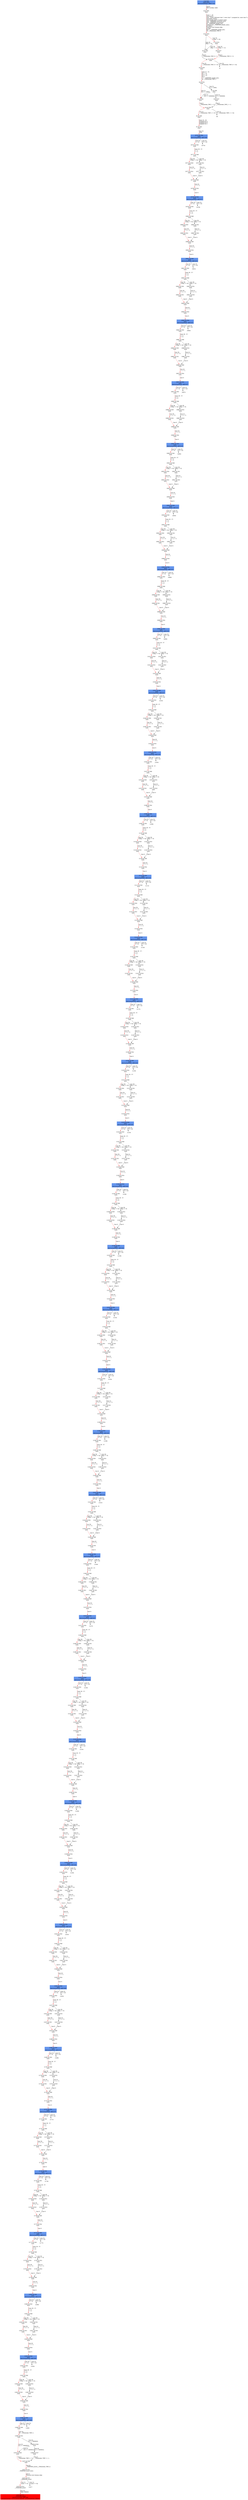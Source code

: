 digraph ARG {
node [style="filled" shape="box" color="white"]
0 [fillcolor="cornflowerblue" label="0 @ N20\nmain entry\nAbstractionState: ABS0: true\n" id="0"]
44 [label="44 @ N61\nmain\n" id="44"]
45 [label="45 @ N24\nmain\n" id="45"]
50 [label="50 @ N26\nmain\n" id="50"]
53 [label="53 @ N28\nmain\n" id="53"]
54 [label="54 @ N29\nmain\n" id="54"]
56 [label="56 @ N35\nmain\n" id="56"]
61 [label="61 @ N38\nmain\n" id="61"]
64 [label="64 @ N39\nmain\n" id="64"]
65 [label="65 @ N40\nmain\n" id="65"]
67 [label="67 @ N43\nmain\n" id="67"]
20752 [fillcolor="cornflowerblue" label="20752 @ N44\nmain\nAbstractionState: ABS1409\n" id="20752"]
20753 [label="20753 @ N45\nmain\n" id="20753"]
20772 [label="20772 @ N48\nmain\n" id="20772"]
20774 [label="20774 @ N50\nmain\n" id="20774"]
20775 [label="20775 @ N52\nmain\n" id="20775"]
20779 [label="20779 @ N49\nmain\n" id="20779"]
20780 [label="20780 @ N54\nmain\n" id="20780"]
20782 [fillcolor="cornflowerblue" label="20782 @ N44\nmain\nAbstractionState: ABS1411\n" id="20782"]
20783 [label="20783 @ N45\nmain\n" id="20783"]
20802 [label="20802 @ N48\nmain\n" id="20802"]
20804 [label="20804 @ N50\nmain\n" id="20804"]
20805 [label="20805 @ N52\nmain\n" id="20805"]
20809 [label="20809 @ N49\nmain\n" id="20809"]
20810 [label="20810 @ N54\nmain\n" id="20810"]
20812 [fillcolor="cornflowerblue" label="20812 @ N44\nmain\nAbstractionState: ABS1413\n" id="20812"]
20813 [label="20813 @ N45\nmain\n" id="20813"]
20832 [label="20832 @ N48\nmain\n" id="20832"]
20834 [label="20834 @ N50\nmain\n" id="20834"]
20835 [label="20835 @ N52\nmain\n" id="20835"]
20839 [label="20839 @ N49\nmain\n" id="20839"]
20840 [label="20840 @ N54\nmain\n" id="20840"]
20842 [fillcolor="cornflowerblue" label="20842 @ N44\nmain\nAbstractionState: ABS1415\n" id="20842"]
20843 [label="20843 @ N45\nmain\n" id="20843"]
20862 [label="20862 @ N48\nmain\n" id="20862"]
20864 [label="20864 @ N50\nmain\n" id="20864"]
20865 [label="20865 @ N52\nmain\n" id="20865"]
20869 [label="20869 @ N49\nmain\n" id="20869"]
20870 [label="20870 @ N54\nmain\n" id="20870"]
20872 [fillcolor="cornflowerblue" label="20872 @ N44\nmain\nAbstractionState: ABS1417\n" id="20872"]
20873 [label="20873 @ N45\nmain\n" id="20873"]
20892 [label="20892 @ N48\nmain\n" id="20892"]
20894 [label="20894 @ N50\nmain\n" id="20894"]
20895 [label="20895 @ N52\nmain\n" id="20895"]
20899 [label="20899 @ N49\nmain\n" id="20899"]
20900 [label="20900 @ N54\nmain\n" id="20900"]
20902 [fillcolor="cornflowerblue" label="20902 @ N44\nmain\nAbstractionState: ABS1419\n" id="20902"]
20903 [label="20903 @ N45\nmain\n" id="20903"]
20922 [label="20922 @ N48\nmain\n" id="20922"]
20924 [label="20924 @ N50\nmain\n" id="20924"]
20925 [label="20925 @ N52\nmain\n" id="20925"]
20929 [label="20929 @ N49\nmain\n" id="20929"]
20930 [label="20930 @ N54\nmain\n" id="20930"]
20932 [fillcolor="cornflowerblue" label="20932 @ N44\nmain\nAbstractionState: ABS1421\n" id="20932"]
20933 [label="20933 @ N45\nmain\n" id="20933"]
20952 [label="20952 @ N48\nmain\n" id="20952"]
20954 [label="20954 @ N50\nmain\n" id="20954"]
20955 [label="20955 @ N52\nmain\n" id="20955"]
20959 [label="20959 @ N49\nmain\n" id="20959"]
20960 [label="20960 @ N54\nmain\n" id="20960"]
20962 [fillcolor="cornflowerblue" label="20962 @ N44\nmain\nAbstractionState: ABS1423\n" id="20962"]
20963 [label="20963 @ N45\nmain\n" id="20963"]
20982 [label="20982 @ N48\nmain\n" id="20982"]
20984 [label="20984 @ N50\nmain\n" id="20984"]
20985 [label="20985 @ N52\nmain\n" id="20985"]
20989 [label="20989 @ N49\nmain\n" id="20989"]
20990 [label="20990 @ N54\nmain\n" id="20990"]
20992 [fillcolor="cornflowerblue" label="20992 @ N44\nmain\nAbstractionState: ABS1425\n" id="20992"]
20993 [label="20993 @ N45\nmain\n" id="20993"]
21012 [label="21012 @ N48\nmain\n" id="21012"]
21014 [label="21014 @ N50\nmain\n" id="21014"]
21015 [label="21015 @ N52\nmain\n" id="21015"]
21019 [label="21019 @ N49\nmain\n" id="21019"]
21020 [label="21020 @ N54\nmain\n" id="21020"]
21022 [fillcolor="cornflowerblue" label="21022 @ N44\nmain\nAbstractionState: ABS1427\n" id="21022"]
21023 [label="21023 @ N45\nmain\n" id="21023"]
21042 [label="21042 @ N48\nmain\n" id="21042"]
21044 [label="21044 @ N50\nmain\n" id="21044"]
21045 [label="21045 @ N52\nmain\n" id="21045"]
21049 [label="21049 @ N49\nmain\n" id="21049"]
21050 [label="21050 @ N54\nmain\n" id="21050"]
21052 [fillcolor="cornflowerblue" label="21052 @ N44\nmain\nAbstractionState: ABS1429\n" id="21052"]
21053 [label="21053 @ N45\nmain\n" id="21053"]
21072 [label="21072 @ N48\nmain\n" id="21072"]
21074 [label="21074 @ N50\nmain\n" id="21074"]
21075 [label="21075 @ N52\nmain\n" id="21075"]
21079 [label="21079 @ N49\nmain\n" id="21079"]
21080 [label="21080 @ N54\nmain\n" id="21080"]
21082 [fillcolor="cornflowerblue" label="21082 @ N44\nmain\nAbstractionState: ABS1431\n" id="21082"]
21083 [label="21083 @ N45\nmain\n" id="21083"]
21102 [label="21102 @ N48\nmain\n" id="21102"]
21104 [label="21104 @ N50\nmain\n" id="21104"]
21105 [label="21105 @ N52\nmain\n" id="21105"]
21109 [label="21109 @ N49\nmain\n" id="21109"]
21110 [label="21110 @ N54\nmain\n" id="21110"]
21112 [fillcolor="cornflowerblue" label="21112 @ N44\nmain\nAbstractionState: ABS1433\n" id="21112"]
21113 [label="21113 @ N45\nmain\n" id="21113"]
21132 [label="21132 @ N48\nmain\n" id="21132"]
21134 [label="21134 @ N50\nmain\n" id="21134"]
21135 [label="21135 @ N52\nmain\n" id="21135"]
21139 [label="21139 @ N49\nmain\n" id="21139"]
21140 [label="21140 @ N54\nmain\n" id="21140"]
21142 [fillcolor="cornflowerblue" label="21142 @ N44\nmain\nAbstractionState: ABS1435\n" id="21142"]
21143 [label="21143 @ N45\nmain\n" id="21143"]
21162 [label="21162 @ N48\nmain\n" id="21162"]
21164 [label="21164 @ N50\nmain\n" id="21164"]
21165 [label="21165 @ N52\nmain\n" id="21165"]
21169 [label="21169 @ N49\nmain\n" id="21169"]
21170 [label="21170 @ N54\nmain\n" id="21170"]
21172 [fillcolor="cornflowerblue" label="21172 @ N44\nmain\nAbstractionState: ABS1437\n" id="21172"]
21173 [label="21173 @ N45\nmain\n" id="21173"]
21192 [label="21192 @ N48\nmain\n" id="21192"]
21194 [label="21194 @ N50\nmain\n" id="21194"]
21195 [label="21195 @ N52\nmain\n" id="21195"]
21199 [label="21199 @ N49\nmain\n" id="21199"]
21200 [label="21200 @ N54\nmain\n" id="21200"]
21202 [fillcolor="cornflowerblue" label="21202 @ N44\nmain\nAbstractionState: ABS1439\n" id="21202"]
21203 [label="21203 @ N45\nmain\n" id="21203"]
21222 [label="21222 @ N48\nmain\n" id="21222"]
21224 [label="21224 @ N50\nmain\n" id="21224"]
21225 [label="21225 @ N52\nmain\n" id="21225"]
21229 [label="21229 @ N49\nmain\n" id="21229"]
21230 [label="21230 @ N54\nmain\n" id="21230"]
21232 [fillcolor="cornflowerblue" label="21232 @ N44\nmain\nAbstractionState: ABS1441\n" id="21232"]
21233 [label="21233 @ N45\nmain\n" id="21233"]
21252 [label="21252 @ N48\nmain\n" id="21252"]
21254 [label="21254 @ N50\nmain\n" id="21254"]
21255 [label="21255 @ N52\nmain\n" id="21255"]
21259 [label="21259 @ N49\nmain\n" id="21259"]
21260 [label="21260 @ N54\nmain\n" id="21260"]
21262 [fillcolor="cornflowerblue" label="21262 @ N44\nmain\nAbstractionState: ABS1443\n" id="21262"]
21263 [label="21263 @ N45\nmain\n" id="21263"]
21282 [label="21282 @ N48\nmain\n" id="21282"]
21284 [label="21284 @ N50\nmain\n" id="21284"]
21285 [label="21285 @ N52\nmain\n" id="21285"]
21289 [label="21289 @ N49\nmain\n" id="21289"]
21290 [label="21290 @ N54\nmain\n" id="21290"]
21292 [fillcolor="cornflowerblue" label="21292 @ N44\nmain\nAbstractionState: ABS1445\n" id="21292"]
21293 [label="21293 @ N45\nmain\n" id="21293"]
21312 [label="21312 @ N48\nmain\n" id="21312"]
21314 [label="21314 @ N50\nmain\n" id="21314"]
21315 [label="21315 @ N52\nmain\n" id="21315"]
21319 [label="21319 @ N49\nmain\n" id="21319"]
21320 [label="21320 @ N54\nmain\n" id="21320"]
21322 [fillcolor="cornflowerblue" label="21322 @ N44\nmain\nAbstractionState: ABS1447\n" id="21322"]
21323 [label="21323 @ N45\nmain\n" id="21323"]
21342 [label="21342 @ N48\nmain\n" id="21342"]
21344 [label="21344 @ N50\nmain\n" id="21344"]
21345 [label="21345 @ N52\nmain\n" id="21345"]
21349 [label="21349 @ N49\nmain\n" id="21349"]
21350 [label="21350 @ N54\nmain\n" id="21350"]
21352 [fillcolor="cornflowerblue" label="21352 @ N44\nmain\nAbstractionState: ABS1449\n" id="21352"]
21353 [label="21353 @ N45\nmain\n" id="21353"]
21372 [label="21372 @ N48\nmain\n" id="21372"]
21374 [label="21374 @ N50\nmain\n" id="21374"]
21375 [label="21375 @ N52\nmain\n" id="21375"]
21379 [label="21379 @ N49\nmain\n" id="21379"]
21380 [label="21380 @ N54\nmain\n" id="21380"]
21382 [fillcolor="cornflowerblue" label="21382 @ N44\nmain\nAbstractionState: ABS1451\n" id="21382"]
21383 [label="21383 @ N45\nmain\n" id="21383"]
21402 [label="21402 @ N48\nmain\n" id="21402"]
21404 [label="21404 @ N50\nmain\n" id="21404"]
21405 [label="21405 @ N52\nmain\n" id="21405"]
21409 [label="21409 @ N49\nmain\n" id="21409"]
21410 [label="21410 @ N54\nmain\n" id="21410"]
21412 [fillcolor="cornflowerblue" label="21412 @ N44\nmain\nAbstractionState: ABS1453\n" id="21412"]
21413 [label="21413 @ N45\nmain\n" id="21413"]
21432 [label="21432 @ N48\nmain\n" id="21432"]
21434 [label="21434 @ N50\nmain\n" id="21434"]
21435 [label="21435 @ N52\nmain\n" id="21435"]
21439 [label="21439 @ N49\nmain\n" id="21439"]
21440 [label="21440 @ N54\nmain\n" id="21440"]
21442 [fillcolor="cornflowerblue" label="21442 @ N44\nmain\nAbstractionState: ABS1455\n" id="21442"]
21443 [label="21443 @ N45\nmain\n" id="21443"]
21462 [label="21462 @ N48\nmain\n" id="21462"]
21464 [label="21464 @ N50\nmain\n" id="21464"]
21465 [label="21465 @ N52\nmain\n" id="21465"]
21469 [label="21469 @ N49\nmain\n" id="21469"]
21470 [label="21470 @ N54\nmain\n" id="21470"]
21472 [fillcolor="cornflowerblue" label="21472 @ N44\nmain\nAbstractionState: ABS1457\n" id="21472"]
21473 [label="21473 @ N45\nmain\n" id="21473"]
21492 [label="21492 @ N48\nmain\n" id="21492"]
21494 [label="21494 @ N50\nmain\n" id="21494"]
21495 [label="21495 @ N52\nmain\n" id="21495"]
21499 [label="21499 @ N49\nmain\n" id="21499"]
21500 [label="21500 @ N54\nmain\n" id="21500"]
21502 [fillcolor="cornflowerblue" label="21502 @ N44\nmain\nAbstractionState: ABS1459\n" id="21502"]
21503 [label="21503 @ N45\nmain\n" id="21503"]
21522 [label="21522 @ N48\nmain\n" id="21522"]
21524 [label="21524 @ N50\nmain\n" id="21524"]
21525 [label="21525 @ N52\nmain\n" id="21525"]
21529 [label="21529 @ N49\nmain\n" id="21529"]
21530 [label="21530 @ N54\nmain\n" id="21530"]
21532 [fillcolor="cornflowerblue" label="21532 @ N44\nmain\nAbstractionState: ABS1461\n" id="21532"]
21533 [label="21533 @ N45\nmain\n" id="21533"]
21552 [label="21552 @ N48\nmain\n" id="21552"]
21554 [label="21554 @ N50\nmain\n" id="21554"]
21555 [label="21555 @ N52\nmain\n" id="21555"]
21559 [label="21559 @ N49\nmain\n" id="21559"]
21560 [label="21560 @ N54\nmain\n" id="21560"]
21562 [fillcolor="cornflowerblue" label="21562 @ N44\nmain\nAbstractionState: ABS1463\n" id="21562"]
21563 [label="21563 @ N45\nmain\n" id="21563"]
21582 [label="21582 @ N48\nmain\n" id="21582"]
21584 [label="21584 @ N50\nmain\n" id="21584"]
21585 [label="21585 @ N52\nmain\n" id="21585"]
21589 [label="21589 @ N49\nmain\n" id="21589"]
21590 [label="21590 @ N54\nmain\n" id="21590"]
21592 [fillcolor="cornflowerblue" label="21592 @ N44\nmain\nAbstractionState: ABS1465\n" id="21592"]
21593 [label="21593 @ N45\nmain\n" id="21593"]
21612 [label="21612 @ N48\nmain\n" id="21612"]
21614 [label="21614 @ N50\nmain\n" id="21614"]
21615 [label="21615 @ N52\nmain\n" id="21615"]
21619 [label="21619 @ N49\nmain\n" id="21619"]
21620 [label="21620 @ N54\nmain\n" id="21620"]
21622 [fillcolor="cornflowerblue" label="21622 @ N44\nmain\nAbstractionState: ABS1467\n" id="21622"]
21623 [label="21623 @ N45\nmain\n" id="21623"]
21642 [label="21642 @ N48\nmain\n" id="21642"]
21644 [label="21644 @ N50\nmain\n" id="21644"]
21645 [label="21645 @ N52\nmain\n" id="21645"]
21649 [label="21649 @ N49\nmain\n" id="21649"]
21650 [label="21650 @ N54\nmain\n" id="21650"]
21652 [fillcolor="cornflowerblue" label="21652 @ N44\nmain\nAbstractionState: ABS1469\n" id="21652"]
21653 [label="21653 @ N45\nmain\n" id="21653"]
21672 [label="21672 @ N48\nmain\n" id="21672"]
21674 [label="21674 @ N50\nmain\n" id="21674"]
21675 [label="21675 @ N52\nmain\n" id="21675"]
21679 [label="21679 @ N49\nmain\n" id="21679"]
21680 [label="21680 @ N54\nmain\n" id="21680"]
21682 [fillcolor="cornflowerblue" label="21682 @ N44\nmain\nAbstractionState: ABS1471\n" id="21682"]
21683 [label="21683 @ N45\nmain\n" id="21683"]
21702 [label="21702 @ N48\nmain\n" id="21702"]
21704 [label="21704 @ N50\nmain\n" id="21704"]
21705 [label="21705 @ N52\nmain\n" id="21705"]
21709 [label="21709 @ N49\nmain\n" id="21709"]
21710 [label="21710 @ N54\nmain\n" id="21710"]
21712 [fillcolor="cornflowerblue" label="21712 @ N44\nmain\nAbstractionState: ABS1473\n" id="21712"]
21713 [label="21713 @ N45\nmain\n" id="21713"]
21732 [label="21732 @ N48\nmain\n" id="21732"]
21734 [label="21734 @ N50\nmain\n" id="21734"]
21735 [label="21735 @ N52\nmain\n" id="21735"]
21739 [label="21739 @ N49\nmain\n" id="21739"]
21740 [label="21740 @ N54\nmain\n" id="21740"]
21742 [fillcolor="cornflowerblue" label="21742 @ N44\nmain\nAbstractionState: ABS1475\n" id="21742"]
21743 [label="21743 @ N45\nmain\n" id="21743"]
21762 [label="21762 @ N48\nmain\n" id="21762"]
21764 [label="21764 @ N50\nmain\n" id="21764"]
21765 [label="21765 @ N52\nmain\n" id="21765"]
21769 [label="21769 @ N49\nmain\n" id="21769"]
21770 [label="21770 @ N54\nmain\n" id="21770"]
21772 [fillcolor="cornflowerblue" label="21772 @ N44\nmain\nAbstractionState: ABS1477\n" id="21772"]
21773 [label="21773 @ N45\nmain\n" id="21773"]
21792 [label="21792 @ N48\nmain\n" id="21792"]
21794 [label="21794 @ N50\nmain\n" id="21794"]
21795 [label="21795 @ N52\nmain\n" id="21795"]
21799 [label="21799 @ N49\nmain\n" id="21799"]
21800 [label="21800 @ N54\nmain\n" id="21800"]
21802 [fillcolor="cornflowerblue" label="21802 @ N44\nmain\nAbstractionState: ABS1479\n" id="21802"]
21803 [label="21803 @ N45\nmain\n" id="21803"]
21822 [label="21822 @ N48\nmain\n" id="21822"]
21824 [label="21824 @ N50\nmain\n" id="21824"]
21825 [label="21825 @ N52\nmain\n" id="21825"]
21829 [label="21829 @ N49\nmain\n" id="21829"]
21830 [label="21830 @ N54\nmain\n" id="21830"]
21832 [fillcolor="cornflowerblue" label="21832 @ N44\nmain\nAbstractionState: ABS1481\n" id="21832"]
21833 [label="21833 @ N45\nmain\n" id="21833"]
21852 [label="21852 @ N48\nmain\n" id="21852"]
21854 [label="21854 @ N50\nmain\n" id="21854"]
21855 [label="21855 @ N52\nmain\n" id="21855"]
21859 [label="21859 @ N49\nmain\n" id="21859"]
21860 [label="21860 @ N54\nmain\n" id="21860"]
21862 [fillcolor="cornflowerblue" label="21862 @ N44\nmain\nAbstractionState: ABS1483\n" id="21862"]
21864 [label="21864 @ N46\nmain\n" id="21864"]
21865 [label="21865 @ N55\nmain\n" id="21865"]
21870 [label="21870 @ N58\nmain\n" id="21870"]
21873 [label="21873 @ N59\nmain\n" id="21873"]
21874 [label="21874 @ N11\n__VERIFIER_assert entry\n" id="21874"]
21875 [label="21875 @ N12\n__VERIFIER_assert\n" id="21875"]
21876 [label="21876 @ N14\n__VERIFIER_assert\n" id="21876"]
21879 [fillcolor="red" label="21879 @ N15\n__VERIFIER_assert\nAbstractionState: ABS1484\n AutomatonState: ErrorLabelAutomaton: _predefinedState_ERROR\n" id="21879"]
21866 [label="21866 @ N56\nmain\n" id="21866"]
21868 [label="21868 @ N57\nmain\n" id="21868"]
21853 [label="21853 @ N51\nmain\n" id="21853"]
21857 [label="21857 @ N53\nmain\n" id="21857"]
21823 [label="21823 @ N51\nmain\n" id="21823"]
21827 [label="21827 @ N53\nmain\n" id="21827"]
21793 [label="21793 @ N51\nmain\n" id="21793"]
21797 [label="21797 @ N53\nmain\n" id="21797"]
21763 [label="21763 @ N51\nmain\n" id="21763"]
21767 [label="21767 @ N53\nmain\n" id="21767"]
21733 [label="21733 @ N51\nmain\n" id="21733"]
21737 [label="21737 @ N53\nmain\n" id="21737"]
21703 [label="21703 @ N51\nmain\n" id="21703"]
21707 [label="21707 @ N53\nmain\n" id="21707"]
21673 [label="21673 @ N51\nmain\n" id="21673"]
21677 [label="21677 @ N53\nmain\n" id="21677"]
21643 [label="21643 @ N51\nmain\n" id="21643"]
21647 [label="21647 @ N53\nmain\n" id="21647"]
21613 [label="21613 @ N51\nmain\n" id="21613"]
21617 [label="21617 @ N53\nmain\n" id="21617"]
21583 [label="21583 @ N51\nmain\n" id="21583"]
21587 [label="21587 @ N53\nmain\n" id="21587"]
21553 [label="21553 @ N51\nmain\n" id="21553"]
21557 [label="21557 @ N53\nmain\n" id="21557"]
21523 [label="21523 @ N51\nmain\n" id="21523"]
21527 [label="21527 @ N53\nmain\n" id="21527"]
21493 [label="21493 @ N51\nmain\n" id="21493"]
21497 [label="21497 @ N53\nmain\n" id="21497"]
21463 [label="21463 @ N51\nmain\n" id="21463"]
21467 [label="21467 @ N53\nmain\n" id="21467"]
21433 [label="21433 @ N51\nmain\n" id="21433"]
21437 [label="21437 @ N53\nmain\n" id="21437"]
21403 [label="21403 @ N51\nmain\n" id="21403"]
21407 [label="21407 @ N53\nmain\n" id="21407"]
21373 [label="21373 @ N51\nmain\n" id="21373"]
21377 [label="21377 @ N53\nmain\n" id="21377"]
21343 [label="21343 @ N51\nmain\n" id="21343"]
21347 [label="21347 @ N53\nmain\n" id="21347"]
21313 [label="21313 @ N51\nmain\n" id="21313"]
21317 [label="21317 @ N53\nmain\n" id="21317"]
21283 [label="21283 @ N51\nmain\n" id="21283"]
21287 [label="21287 @ N53\nmain\n" id="21287"]
21253 [label="21253 @ N51\nmain\n" id="21253"]
21257 [label="21257 @ N53\nmain\n" id="21257"]
21223 [label="21223 @ N51\nmain\n" id="21223"]
21227 [label="21227 @ N53\nmain\n" id="21227"]
21193 [label="21193 @ N51\nmain\n" id="21193"]
21197 [label="21197 @ N53\nmain\n" id="21197"]
21163 [label="21163 @ N51\nmain\n" id="21163"]
21167 [label="21167 @ N53\nmain\n" id="21167"]
21133 [label="21133 @ N51\nmain\n" id="21133"]
21137 [label="21137 @ N53\nmain\n" id="21137"]
21103 [label="21103 @ N51\nmain\n" id="21103"]
21107 [label="21107 @ N53\nmain\n" id="21107"]
21073 [label="21073 @ N51\nmain\n" id="21073"]
21077 [label="21077 @ N53\nmain\n" id="21077"]
21043 [label="21043 @ N51\nmain\n" id="21043"]
21047 [label="21047 @ N53\nmain\n" id="21047"]
21013 [label="21013 @ N51\nmain\n" id="21013"]
21017 [label="21017 @ N53\nmain\n" id="21017"]
20983 [label="20983 @ N51\nmain\n" id="20983"]
20987 [label="20987 @ N53\nmain\n" id="20987"]
20953 [label="20953 @ N51\nmain\n" id="20953"]
20957 [label="20957 @ N53\nmain\n" id="20957"]
20923 [label="20923 @ N51\nmain\n" id="20923"]
20927 [label="20927 @ N53\nmain\n" id="20927"]
20893 [label="20893 @ N51\nmain\n" id="20893"]
20897 [label="20897 @ N53\nmain\n" id="20897"]
20863 [label="20863 @ N51\nmain\n" id="20863"]
20867 [label="20867 @ N53\nmain\n" id="20867"]
20833 [label="20833 @ N51\nmain\n" id="20833"]
20837 [label="20837 @ N53\nmain\n" id="20837"]
20803 [label="20803 @ N51\nmain\n" id="20803"]
20807 [label="20807 @ N53\nmain\n" id="20807"]
20773 [label="20773 @ N51\nmain\n" id="20773"]
20777 [label="20777 @ N53\nmain\n" id="20777"]
57 [label="57 @ N36\nmain\n" id="57"]
59 [label="59 @ N37\nmain\n" id="59"]
47 [label="47 @ N25\nmain\n" id="47"]
49 [label="49 @ N27\nmain\n" id="49"]
0 -> 44 [color="red" label="Line 0: \lINIT GLOBAL VARS\l" id="0 -> 44"]
44 -> 45 [color="red" label="Lines 7 - 26: \lvoid abort();\lvoid __assert_fail(const char *, const char *, unsigned int, const char *);\lvoid reach_error();\lvoid assume_abort_if_not(int cond);\lvoid __VERIFIER_assert(int cond);\lvoid __VERIFIER_assume(int);\lint __VERIFIER_nondet_int();\lunsigned int __VERIFIER_nondet_uint();\lint main();\lFunction start dummy edge\lint flag;\lflag = __VERIFIER_nondet_int();\lint __CPAchecker_TMP_0;\l" id="44 -> 45"]
45 -> 47 [color="red" label="Line 26: \l[!(flag == 0)]\l" id="45 -> 47"]
45 -> 50 [label="Line 26: \l[flag == 0]\l" id="45 -> 50"]
50 -> 53 [label="Line 0: \l__CPAchecker_TMP_0 = 1;\l" id="50 -> 53"]
53 -> 54 [color="red" label="Line 26: \l[__CPAchecker_TMP_0 != 0]\l" id="53 -> 54"]
53 -> 55 [label="Line 26: \l[!(__CPAchecker_TMP_0 != 0)]\l" id="53 -> 55"]
54 -> 56 [color="red" label="Lines 27 - 31: \lint i = 0;\lint x = 0;\lint y = 0;\lint n;\ln = __VERIFIER_nondet_int();\lint __CPAchecker_TMP_1;\l" id="54 -> 56"]
56 -> 57 [label="Line 31: \l[n >= 1000]\l" id="56 -> 57"]
56 -> 61 [color="red" label="Line 31: \l[!(n >= 1000)]\l" id="56 -> 61"]
61 -> 64 [color="red" label="Line 0: \l__CPAchecker_TMP_1 = 0;\l" id="61 -> 64"]
64 -> 65 [color="red" label="Line 31: \l[__CPAchecker_TMP_1 != 0]\l" id="64 -> 65"]
64 -> 66 [label="Line 31: \l[!(__CPAchecker_TMP_1 != 0)]\l" id="64 -> 66"]
65 -> 67 [color="red" label="Lines 33 - 33: \lunsigned int a;\lunsigned int b;\lunsigned int r;\l" id="65 -> 67"]
67 -> 20752 [color="red" label="Line 35: \lwhile\l" id="67 -> 20752"]
20752 -> 20753 [color="red" label="Line 35: \l[i < n]\l" id="20752 -> 20753"]
20752 -> 20754 [label="Line 35: \l[!(i < n)]\l" id="20752 -> 20754"]
20753 -> 20772 [color="red" label="Lines 36 - 37: \lx = x;\ly = y;\l" id="20753 -> 20772"]
20772 -> 20773 [label="Line 38: \l[flag == 0]\l" id="20772 -> 20773"]
20772 -> 20774 [color="red" label="Line 38: \l[!(flag == 0)]\l" id="20772 -> 20774"]
20774 -> 20775 [color="red" label="Line 39: \lx = x + 3;\l" id="20774 -> 20775"]
20775 -> 20779 [color="red" label="Line 0: \l\l" id="20775 -> 20779"]
20779 -> 20780 [color="red" label="Line 43: \li = i + 1;\l" id="20779 -> 20780"]
20780 -> 20782 [color="red" label="Line 0: \l\l" id="20780 -> 20782"]
20782 -> 20783 [color="red" label="Line 35: \l[i < n]\l" id="20782 -> 20783"]
20782 -> 20784 [label="Line 35: \l[!(i < n)]\l" id="20782 -> 20784"]
20783 -> 20802 [color="red" label="Lines 36 - 37: \lx = x;\ly = y;\l" id="20783 -> 20802"]
20802 -> 20803 [label="Line 38: \l[flag == 0]\l" id="20802 -> 20803"]
20802 -> 20804 [color="red" label="Line 38: \l[!(flag == 0)]\l" id="20802 -> 20804"]
20804 -> 20805 [color="red" label="Line 39: \lx = x + 3;\l" id="20804 -> 20805"]
20805 -> 20809 [color="red" label="Line 0: \l\l" id="20805 -> 20809"]
20809 -> 20810 [color="red" label="Line 43: \li = i + 1;\l" id="20809 -> 20810"]
20810 -> 20812 [color="red" label="Line 0: \l\l" id="20810 -> 20812"]
20812 -> 20813 [color="red" label="Line 35: \l[i < n]\l" id="20812 -> 20813"]
20812 -> 20814 [label="Line 35: \l[!(i < n)]\l" id="20812 -> 20814"]
20813 -> 20832 [color="red" label="Lines 36 - 37: \lx = x;\ly = y;\l" id="20813 -> 20832"]
20832 -> 20833 [label="Line 38: \l[flag == 0]\l" id="20832 -> 20833"]
20832 -> 20834 [color="red" label="Line 38: \l[!(flag == 0)]\l" id="20832 -> 20834"]
20834 -> 20835 [color="red" label="Line 39: \lx = x + 3;\l" id="20834 -> 20835"]
20835 -> 20839 [color="red" label="Line 0: \l\l" id="20835 -> 20839"]
20839 -> 20840 [color="red" label="Line 43: \li = i + 1;\l" id="20839 -> 20840"]
20840 -> 20842 [color="red" label="Line 0: \l\l" id="20840 -> 20842"]
20842 -> 20843 [color="red" label="Line 35: \l[i < n]\l" id="20842 -> 20843"]
20842 -> 20844 [label="Line 35: \l[!(i < n)]\l" id="20842 -> 20844"]
20843 -> 20862 [color="red" label="Lines 36 - 37: \lx = x;\ly = y;\l" id="20843 -> 20862"]
20862 -> 20863 [label="Line 38: \l[flag == 0]\l" id="20862 -> 20863"]
20862 -> 20864 [color="red" label="Line 38: \l[!(flag == 0)]\l" id="20862 -> 20864"]
20864 -> 20865 [color="red" label="Line 39: \lx = x + 3;\l" id="20864 -> 20865"]
20865 -> 20869 [color="red" label="Line 0: \l\l" id="20865 -> 20869"]
20869 -> 20870 [color="red" label="Line 43: \li = i + 1;\l" id="20869 -> 20870"]
20870 -> 20872 [color="red" label="Line 0: \l\l" id="20870 -> 20872"]
20872 -> 20873 [color="red" label="Line 35: \l[i < n]\l" id="20872 -> 20873"]
20872 -> 20874 [label="Line 35: \l[!(i < n)]\l" id="20872 -> 20874"]
20873 -> 20892 [color="red" label="Lines 36 - 37: \lx = x;\ly = y;\l" id="20873 -> 20892"]
20892 -> 20893 [label="Line 38: \l[flag == 0]\l" id="20892 -> 20893"]
20892 -> 20894 [color="red" label="Line 38: \l[!(flag == 0)]\l" id="20892 -> 20894"]
20894 -> 20895 [color="red" label="Line 39: \lx = x + 3;\l" id="20894 -> 20895"]
20895 -> 20899 [color="red" label="Line 0: \l\l" id="20895 -> 20899"]
20899 -> 20900 [color="red" label="Line 43: \li = i + 1;\l" id="20899 -> 20900"]
20900 -> 20902 [color="red" label="Line 0: \l\l" id="20900 -> 20902"]
20902 -> 20903 [color="red" label="Line 35: \l[i < n]\l" id="20902 -> 20903"]
20902 -> 20904 [label="Line 35: \l[!(i < n)]\l" id="20902 -> 20904"]
20903 -> 20922 [color="red" label="Lines 36 - 37: \lx = x;\ly = y;\l" id="20903 -> 20922"]
20922 -> 20923 [label="Line 38: \l[flag == 0]\l" id="20922 -> 20923"]
20922 -> 20924 [color="red" label="Line 38: \l[!(flag == 0)]\l" id="20922 -> 20924"]
20924 -> 20925 [color="red" label="Line 39: \lx = x + 3;\l" id="20924 -> 20925"]
20925 -> 20929 [color="red" label="Line 0: \l\l" id="20925 -> 20929"]
20929 -> 20930 [color="red" label="Line 43: \li = i + 1;\l" id="20929 -> 20930"]
20930 -> 20932 [color="red" label="Line 0: \l\l" id="20930 -> 20932"]
20932 -> 20933 [color="red" label="Line 35: \l[i < n]\l" id="20932 -> 20933"]
20932 -> 20934 [label="Line 35: \l[!(i < n)]\l" id="20932 -> 20934"]
20933 -> 20952 [color="red" label="Lines 36 - 37: \lx = x;\ly = y;\l" id="20933 -> 20952"]
20952 -> 20953 [label="Line 38: \l[flag == 0]\l" id="20952 -> 20953"]
20952 -> 20954 [color="red" label="Line 38: \l[!(flag == 0)]\l" id="20952 -> 20954"]
20954 -> 20955 [color="red" label="Line 39: \lx = x + 3;\l" id="20954 -> 20955"]
20955 -> 20959 [color="red" label="Line 0: \l\l" id="20955 -> 20959"]
20959 -> 20960 [color="red" label="Line 43: \li = i + 1;\l" id="20959 -> 20960"]
20960 -> 20962 [color="red" label="Line 0: \l\l" id="20960 -> 20962"]
20962 -> 20963 [color="red" label="Line 35: \l[i < n]\l" id="20962 -> 20963"]
20962 -> 20964 [label="Line 35: \l[!(i < n)]\l" id="20962 -> 20964"]
20963 -> 20982 [color="red" label="Lines 36 - 37: \lx = x;\ly = y;\l" id="20963 -> 20982"]
20982 -> 20983 [label="Line 38: \l[flag == 0]\l" id="20982 -> 20983"]
20982 -> 20984 [color="red" label="Line 38: \l[!(flag == 0)]\l" id="20982 -> 20984"]
20984 -> 20985 [color="red" label="Line 39: \lx = x + 3;\l" id="20984 -> 20985"]
20985 -> 20989 [color="red" label="Line 0: \l\l" id="20985 -> 20989"]
20989 -> 20990 [color="red" label="Line 43: \li = i + 1;\l" id="20989 -> 20990"]
20990 -> 20992 [color="red" label="Line 0: \l\l" id="20990 -> 20992"]
20992 -> 20993 [color="red" label="Line 35: \l[i < n]\l" id="20992 -> 20993"]
20992 -> 20994 [label="Line 35: \l[!(i < n)]\l" id="20992 -> 20994"]
20993 -> 21012 [color="red" label="Lines 36 - 37: \lx = x;\ly = y;\l" id="20993 -> 21012"]
21012 -> 21013 [label="Line 38: \l[flag == 0]\l" id="21012 -> 21013"]
21012 -> 21014 [color="red" label="Line 38: \l[!(flag == 0)]\l" id="21012 -> 21014"]
21014 -> 21015 [color="red" label="Line 39: \lx = x + 3;\l" id="21014 -> 21015"]
21015 -> 21019 [color="red" label="Line 0: \l\l" id="21015 -> 21019"]
21019 -> 21020 [color="red" label="Line 43: \li = i + 1;\l" id="21019 -> 21020"]
21020 -> 21022 [color="red" label="Line 0: \l\l" id="21020 -> 21022"]
21022 -> 21023 [color="red" label="Line 35: \l[i < n]\l" id="21022 -> 21023"]
21022 -> 21024 [label="Line 35: \l[!(i < n)]\l" id="21022 -> 21024"]
21023 -> 21042 [color="red" label="Lines 36 - 37: \lx = x;\ly = y;\l" id="21023 -> 21042"]
21042 -> 21043 [label="Line 38: \l[flag == 0]\l" id="21042 -> 21043"]
21042 -> 21044 [color="red" label="Line 38: \l[!(flag == 0)]\l" id="21042 -> 21044"]
21044 -> 21045 [color="red" label="Line 39: \lx = x + 3;\l" id="21044 -> 21045"]
21045 -> 21049 [color="red" label="Line 0: \l\l" id="21045 -> 21049"]
21049 -> 21050 [color="red" label="Line 43: \li = i + 1;\l" id="21049 -> 21050"]
21050 -> 21052 [color="red" label="Line 0: \l\l" id="21050 -> 21052"]
21052 -> 21053 [color="red" label="Line 35: \l[i < n]\l" id="21052 -> 21053"]
21052 -> 21054 [label="Line 35: \l[!(i < n)]\l" id="21052 -> 21054"]
21053 -> 21072 [color="red" label="Lines 36 - 37: \lx = x;\ly = y;\l" id="21053 -> 21072"]
21072 -> 21073 [label="Line 38: \l[flag == 0]\l" id="21072 -> 21073"]
21072 -> 21074 [color="red" label="Line 38: \l[!(flag == 0)]\l" id="21072 -> 21074"]
21074 -> 21075 [color="red" label="Line 39: \lx = x + 3;\l" id="21074 -> 21075"]
21075 -> 21079 [color="red" label="Line 0: \l\l" id="21075 -> 21079"]
21079 -> 21080 [color="red" label="Line 43: \li = i + 1;\l" id="21079 -> 21080"]
21080 -> 21082 [color="red" label="Line 0: \l\l" id="21080 -> 21082"]
21082 -> 21083 [color="red" label="Line 35: \l[i < n]\l" id="21082 -> 21083"]
21082 -> 21084 [label="Line 35: \l[!(i < n)]\l" id="21082 -> 21084"]
21083 -> 21102 [color="red" label="Lines 36 - 37: \lx = x;\ly = y;\l" id="21083 -> 21102"]
21102 -> 21103 [label="Line 38: \l[flag == 0]\l" id="21102 -> 21103"]
21102 -> 21104 [color="red" label="Line 38: \l[!(flag == 0)]\l" id="21102 -> 21104"]
21104 -> 21105 [color="red" label="Line 39: \lx = x + 3;\l" id="21104 -> 21105"]
21105 -> 21109 [color="red" label="Line 0: \l\l" id="21105 -> 21109"]
21109 -> 21110 [color="red" label="Line 43: \li = i + 1;\l" id="21109 -> 21110"]
21110 -> 21112 [color="red" label="Line 0: \l\l" id="21110 -> 21112"]
21112 -> 21113 [color="red" label="Line 35: \l[i < n]\l" id="21112 -> 21113"]
21112 -> 21114 [label="Line 35: \l[!(i < n)]\l" id="21112 -> 21114"]
21113 -> 21132 [color="red" label="Lines 36 - 37: \lx = x;\ly = y;\l" id="21113 -> 21132"]
21132 -> 21133 [label="Line 38: \l[flag == 0]\l" id="21132 -> 21133"]
21132 -> 21134 [color="red" label="Line 38: \l[!(flag == 0)]\l" id="21132 -> 21134"]
21134 -> 21135 [color="red" label="Line 39: \lx = x + 3;\l" id="21134 -> 21135"]
21135 -> 21139 [color="red" label="Line 0: \l\l" id="21135 -> 21139"]
21139 -> 21140 [color="red" label="Line 43: \li = i + 1;\l" id="21139 -> 21140"]
21140 -> 21142 [color="red" label="Line 0: \l\l" id="21140 -> 21142"]
21142 -> 21143 [color="red" label="Line 35: \l[i < n]\l" id="21142 -> 21143"]
21142 -> 21144 [label="Line 35: \l[!(i < n)]\l" id="21142 -> 21144"]
21143 -> 21162 [color="red" label="Lines 36 - 37: \lx = x;\ly = y;\l" id="21143 -> 21162"]
21162 -> 21163 [label="Line 38: \l[flag == 0]\l" id="21162 -> 21163"]
21162 -> 21164 [color="red" label="Line 38: \l[!(flag == 0)]\l" id="21162 -> 21164"]
21164 -> 21165 [color="red" label="Line 39: \lx = x + 3;\l" id="21164 -> 21165"]
21165 -> 21169 [color="red" label="Line 0: \l\l" id="21165 -> 21169"]
21169 -> 21170 [color="red" label="Line 43: \li = i + 1;\l" id="21169 -> 21170"]
21170 -> 21172 [color="red" label="Line 0: \l\l" id="21170 -> 21172"]
21172 -> 21173 [color="red" label="Line 35: \l[i < n]\l" id="21172 -> 21173"]
21172 -> 21174 [label="Line 35: \l[!(i < n)]\l" id="21172 -> 21174"]
21173 -> 21192 [color="red" label="Lines 36 - 37: \lx = x;\ly = y;\l" id="21173 -> 21192"]
21192 -> 21193 [label="Line 38: \l[flag == 0]\l" id="21192 -> 21193"]
21192 -> 21194 [color="red" label="Line 38: \l[!(flag == 0)]\l" id="21192 -> 21194"]
21194 -> 21195 [color="red" label="Line 39: \lx = x + 3;\l" id="21194 -> 21195"]
21195 -> 21199 [color="red" label="Line 0: \l\l" id="21195 -> 21199"]
21199 -> 21200 [color="red" label="Line 43: \li = i + 1;\l" id="21199 -> 21200"]
21200 -> 21202 [color="red" label="Line 0: \l\l" id="21200 -> 21202"]
21202 -> 21203 [color="red" label="Line 35: \l[i < n]\l" id="21202 -> 21203"]
21202 -> 21204 [label="Line 35: \l[!(i < n)]\l" id="21202 -> 21204"]
21203 -> 21222 [color="red" label="Lines 36 - 37: \lx = x;\ly = y;\l" id="21203 -> 21222"]
21222 -> 21223 [label="Line 38: \l[flag == 0]\l" id="21222 -> 21223"]
21222 -> 21224 [color="red" label="Line 38: \l[!(flag == 0)]\l" id="21222 -> 21224"]
21224 -> 21225 [color="red" label="Line 39: \lx = x + 3;\l" id="21224 -> 21225"]
21225 -> 21229 [color="red" label="Line 0: \l\l" id="21225 -> 21229"]
21229 -> 21230 [color="red" label="Line 43: \li = i + 1;\l" id="21229 -> 21230"]
21230 -> 21232 [color="red" label="Line 0: \l\l" id="21230 -> 21232"]
21232 -> 21233 [color="red" label="Line 35: \l[i < n]\l" id="21232 -> 21233"]
21232 -> 21234 [label="Line 35: \l[!(i < n)]\l" id="21232 -> 21234"]
21233 -> 21252 [color="red" label="Lines 36 - 37: \lx = x;\ly = y;\l" id="21233 -> 21252"]
21252 -> 21253 [label="Line 38: \l[flag == 0]\l" id="21252 -> 21253"]
21252 -> 21254 [color="red" label="Line 38: \l[!(flag == 0)]\l" id="21252 -> 21254"]
21254 -> 21255 [color="red" label="Line 39: \lx = x + 3;\l" id="21254 -> 21255"]
21255 -> 21259 [color="red" label="Line 0: \l\l" id="21255 -> 21259"]
21259 -> 21260 [color="red" label="Line 43: \li = i + 1;\l" id="21259 -> 21260"]
21260 -> 21262 [color="red" label="Line 0: \l\l" id="21260 -> 21262"]
21262 -> 21263 [color="red" label="Line 35: \l[i < n]\l" id="21262 -> 21263"]
21262 -> 21264 [label="Line 35: \l[!(i < n)]\l" id="21262 -> 21264"]
21263 -> 21282 [color="red" label="Lines 36 - 37: \lx = x;\ly = y;\l" id="21263 -> 21282"]
21282 -> 21283 [label="Line 38: \l[flag == 0]\l" id="21282 -> 21283"]
21282 -> 21284 [color="red" label="Line 38: \l[!(flag == 0)]\l" id="21282 -> 21284"]
21284 -> 21285 [color="red" label="Line 39: \lx = x + 3;\l" id="21284 -> 21285"]
21285 -> 21289 [color="red" label="Line 0: \l\l" id="21285 -> 21289"]
21289 -> 21290 [color="red" label="Line 43: \li = i + 1;\l" id="21289 -> 21290"]
21290 -> 21292 [color="red" label="Line 0: \l\l" id="21290 -> 21292"]
21292 -> 21293 [color="red" label="Line 35: \l[i < n]\l" id="21292 -> 21293"]
21292 -> 21294 [label="Line 35: \l[!(i < n)]\l" id="21292 -> 21294"]
21293 -> 21312 [color="red" label="Lines 36 - 37: \lx = x;\ly = y;\l" id="21293 -> 21312"]
21312 -> 21313 [label="Line 38: \l[flag == 0]\l" id="21312 -> 21313"]
21312 -> 21314 [color="red" label="Line 38: \l[!(flag == 0)]\l" id="21312 -> 21314"]
21314 -> 21315 [color="red" label="Line 39: \lx = x + 3;\l" id="21314 -> 21315"]
21315 -> 21319 [color="red" label="Line 0: \l\l" id="21315 -> 21319"]
21319 -> 21320 [color="red" label="Line 43: \li = i + 1;\l" id="21319 -> 21320"]
21320 -> 21322 [color="red" label="Line 0: \l\l" id="21320 -> 21322"]
21322 -> 21323 [color="red" label="Line 35: \l[i < n]\l" id="21322 -> 21323"]
21322 -> 21324 [label="Line 35: \l[!(i < n)]\l" id="21322 -> 21324"]
21323 -> 21342 [color="red" label="Lines 36 - 37: \lx = x;\ly = y;\l" id="21323 -> 21342"]
21342 -> 21343 [label="Line 38: \l[flag == 0]\l" id="21342 -> 21343"]
21342 -> 21344 [color="red" label="Line 38: \l[!(flag == 0)]\l" id="21342 -> 21344"]
21344 -> 21345 [color="red" label="Line 39: \lx = x + 3;\l" id="21344 -> 21345"]
21345 -> 21349 [color="red" label="Line 0: \l\l" id="21345 -> 21349"]
21349 -> 21350 [color="red" label="Line 43: \li = i + 1;\l" id="21349 -> 21350"]
21350 -> 21352 [color="red" label="Line 0: \l\l" id="21350 -> 21352"]
21352 -> 21353 [color="red" label="Line 35: \l[i < n]\l" id="21352 -> 21353"]
21352 -> 21354 [label="Line 35: \l[!(i < n)]\l" id="21352 -> 21354"]
21353 -> 21372 [color="red" label="Lines 36 - 37: \lx = x;\ly = y;\l" id="21353 -> 21372"]
21372 -> 21373 [label="Line 38: \l[flag == 0]\l" id="21372 -> 21373"]
21372 -> 21374 [color="red" label="Line 38: \l[!(flag == 0)]\l" id="21372 -> 21374"]
21374 -> 21375 [color="red" label="Line 39: \lx = x + 3;\l" id="21374 -> 21375"]
21375 -> 21379 [color="red" label="Line 0: \l\l" id="21375 -> 21379"]
21379 -> 21380 [color="red" label="Line 43: \li = i + 1;\l" id="21379 -> 21380"]
21380 -> 21382 [color="red" label="Line 0: \l\l" id="21380 -> 21382"]
21382 -> 21383 [color="red" label="Line 35: \l[i < n]\l" id="21382 -> 21383"]
21382 -> 21384 [label="Line 35: \l[!(i < n)]\l" id="21382 -> 21384"]
21383 -> 21402 [color="red" label="Lines 36 - 37: \lx = x;\ly = y;\l" id="21383 -> 21402"]
21402 -> 21403 [label="Line 38: \l[flag == 0]\l" id="21402 -> 21403"]
21402 -> 21404 [color="red" label="Line 38: \l[!(flag == 0)]\l" id="21402 -> 21404"]
21404 -> 21405 [color="red" label="Line 39: \lx = x + 3;\l" id="21404 -> 21405"]
21405 -> 21409 [color="red" label="Line 0: \l\l" id="21405 -> 21409"]
21409 -> 21410 [color="red" label="Line 43: \li = i + 1;\l" id="21409 -> 21410"]
21410 -> 21412 [color="red" label="Line 0: \l\l" id="21410 -> 21412"]
21412 -> 21413 [color="red" label="Line 35: \l[i < n]\l" id="21412 -> 21413"]
21412 -> 21414 [label="Line 35: \l[!(i < n)]\l" id="21412 -> 21414"]
21413 -> 21432 [color="red" label="Lines 36 - 37: \lx = x;\ly = y;\l" id="21413 -> 21432"]
21432 -> 21433 [label="Line 38: \l[flag == 0]\l" id="21432 -> 21433"]
21432 -> 21434 [color="red" label="Line 38: \l[!(flag == 0)]\l" id="21432 -> 21434"]
21434 -> 21435 [color="red" label="Line 39: \lx = x + 3;\l" id="21434 -> 21435"]
21435 -> 21439 [color="red" label="Line 0: \l\l" id="21435 -> 21439"]
21439 -> 21440 [color="red" label="Line 43: \li = i + 1;\l" id="21439 -> 21440"]
21440 -> 21442 [color="red" label="Line 0: \l\l" id="21440 -> 21442"]
21442 -> 21443 [color="red" label="Line 35: \l[i < n]\l" id="21442 -> 21443"]
21442 -> 21444 [label="Line 35: \l[!(i < n)]\l" id="21442 -> 21444"]
21443 -> 21462 [color="red" label="Lines 36 - 37: \lx = x;\ly = y;\l" id="21443 -> 21462"]
21462 -> 21463 [label="Line 38: \l[flag == 0]\l" id="21462 -> 21463"]
21462 -> 21464 [color="red" label="Line 38: \l[!(flag == 0)]\l" id="21462 -> 21464"]
21464 -> 21465 [color="red" label="Line 39: \lx = x + 3;\l" id="21464 -> 21465"]
21465 -> 21469 [color="red" label="Line 0: \l\l" id="21465 -> 21469"]
21469 -> 21470 [color="red" label="Line 43: \li = i + 1;\l" id="21469 -> 21470"]
21470 -> 21472 [color="red" label="Line 0: \l\l" id="21470 -> 21472"]
21472 -> 21473 [color="red" label="Line 35: \l[i < n]\l" id="21472 -> 21473"]
21472 -> 21474 [label="Line 35: \l[!(i < n)]\l" id="21472 -> 21474"]
21473 -> 21492 [color="red" label="Lines 36 - 37: \lx = x;\ly = y;\l" id="21473 -> 21492"]
21492 -> 21493 [label="Line 38: \l[flag == 0]\l" id="21492 -> 21493"]
21492 -> 21494 [color="red" label="Line 38: \l[!(flag == 0)]\l" id="21492 -> 21494"]
21494 -> 21495 [color="red" label="Line 39: \lx = x + 3;\l" id="21494 -> 21495"]
21495 -> 21499 [color="red" label="Line 0: \l\l" id="21495 -> 21499"]
21499 -> 21500 [color="red" label="Line 43: \li = i + 1;\l" id="21499 -> 21500"]
21500 -> 21502 [color="red" label="Line 0: \l\l" id="21500 -> 21502"]
21502 -> 21503 [color="red" label="Line 35: \l[i < n]\l" id="21502 -> 21503"]
21502 -> 21504 [label="Line 35: \l[!(i < n)]\l" id="21502 -> 21504"]
21503 -> 21522 [color="red" label="Lines 36 - 37: \lx = x;\ly = y;\l" id="21503 -> 21522"]
21522 -> 21523 [label="Line 38: \l[flag == 0]\l" id="21522 -> 21523"]
21522 -> 21524 [color="red" label="Line 38: \l[!(flag == 0)]\l" id="21522 -> 21524"]
21524 -> 21525 [color="red" label="Line 39: \lx = x + 3;\l" id="21524 -> 21525"]
21525 -> 21529 [color="red" label="Line 0: \l\l" id="21525 -> 21529"]
21529 -> 21530 [color="red" label="Line 43: \li = i + 1;\l" id="21529 -> 21530"]
21530 -> 21532 [color="red" label="Line 0: \l\l" id="21530 -> 21532"]
21532 -> 21533 [color="red" label="Line 35: \l[i < n]\l" id="21532 -> 21533"]
21532 -> 21534 [label="Line 35: \l[!(i < n)]\l" id="21532 -> 21534"]
21533 -> 21552 [color="red" label="Lines 36 - 37: \lx = x;\ly = y;\l" id="21533 -> 21552"]
21552 -> 21553 [label="Line 38: \l[flag == 0]\l" id="21552 -> 21553"]
21552 -> 21554 [color="red" label="Line 38: \l[!(flag == 0)]\l" id="21552 -> 21554"]
21554 -> 21555 [color="red" label="Line 39: \lx = x + 3;\l" id="21554 -> 21555"]
21555 -> 21559 [color="red" label="Line 0: \l\l" id="21555 -> 21559"]
21559 -> 21560 [color="red" label="Line 43: \li = i + 1;\l" id="21559 -> 21560"]
21560 -> 21562 [color="red" label="Line 0: \l\l" id="21560 -> 21562"]
21562 -> 21563 [color="red" label="Line 35: \l[i < n]\l" id="21562 -> 21563"]
21562 -> 21564 [label="Line 35: \l[!(i < n)]\l" id="21562 -> 21564"]
21563 -> 21582 [color="red" label="Lines 36 - 37: \lx = x;\ly = y;\l" id="21563 -> 21582"]
21582 -> 21583 [label="Line 38: \l[flag == 0]\l" id="21582 -> 21583"]
21582 -> 21584 [color="red" label="Line 38: \l[!(flag == 0)]\l" id="21582 -> 21584"]
21584 -> 21585 [color="red" label="Line 39: \lx = x + 3;\l" id="21584 -> 21585"]
21585 -> 21589 [color="red" label="Line 0: \l\l" id="21585 -> 21589"]
21589 -> 21590 [color="red" label="Line 43: \li = i + 1;\l" id="21589 -> 21590"]
21590 -> 21592 [color="red" label="Line 0: \l\l" id="21590 -> 21592"]
21592 -> 21593 [color="red" label="Line 35: \l[i < n]\l" id="21592 -> 21593"]
21592 -> 21594 [label="Line 35: \l[!(i < n)]\l" id="21592 -> 21594"]
21593 -> 21612 [color="red" label="Lines 36 - 37: \lx = x;\ly = y;\l" id="21593 -> 21612"]
21612 -> 21613 [label="Line 38: \l[flag == 0]\l" id="21612 -> 21613"]
21612 -> 21614 [color="red" label="Line 38: \l[!(flag == 0)]\l" id="21612 -> 21614"]
21614 -> 21615 [color="red" label="Line 39: \lx = x + 3;\l" id="21614 -> 21615"]
21615 -> 21619 [color="red" label="Line 0: \l\l" id="21615 -> 21619"]
21619 -> 21620 [color="red" label="Line 43: \li = i + 1;\l" id="21619 -> 21620"]
21620 -> 21622 [color="red" label="Line 0: \l\l" id="21620 -> 21622"]
21622 -> 21623 [color="red" label="Line 35: \l[i < n]\l" id="21622 -> 21623"]
21622 -> 21624 [label="Line 35: \l[!(i < n)]\l" id="21622 -> 21624"]
21623 -> 21642 [color="red" label="Lines 36 - 37: \lx = x;\ly = y;\l" id="21623 -> 21642"]
21642 -> 21643 [label="Line 38: \l[flag == 0]\l" id="21642 -> 21643"]
21642 -> 21644 [color="red" label="Line 38: \l[!(flag == 0)]\l" id="21642 -> 21644"]
21644 -> 21645 [color="red" label="Line 39: \lx = x + 3;\l" id="21644 -> 21645"]
21645 -> 21649 [color="red" label="Line 0: \l\l" id="21645 -> 21649"]
21649 -> 21650 [color="red" label="Line 43: \li = i + 1;\l" id="21649 -> 21650"]
21650 -> 21652 [color="red" label="Line 0: \l\l" id="21650 -> 21652"]
21652 -> 21653 [color="red" label="Line 35: \l[i < n]\l" id="21652 -> 21653"]
21652 -> 21654 [label="Line 35: \l[!(i < n)]\l" id="21652 -> 21654"]
21653 -> 21672 [color="red" label="Lines 36 - 37: \lx = x;\ly = y;\l" id="21653 -> 21672"]
21672 -> 21673 [label="Line 38: \l[flag == 0]\l" id="21672 -> 21673"]
21672 -> 21674 [color="red" label="Line 38: \l[!(flag == 0)]\l" id="21672 -> 21674"]
21674 -> 21675 [color="red" label="Line 39: \lx = x + 3;\l" id="21674 -> 21675"]
21675 -> 21679 [color="red" label="Line 0: \l\l" id="21675 -> 21679"]
21679 -> 21680 [color="red" label="Line 43: \li = i + 1;\l" id="21679 -> 21680"]
21680 -> 21682 [color="red" label="Line 0: \l\l" id="21680 -> 21682"]
21682 -> 21683 [color="red" label="Line 35: \l[i < n]\l" id="21682 -> 21683"]
21682 -> 21684 [label="Line 35: \l[!(i < n)]\l" id="21682 -> 21684"]
21683 -> 21702 [color="red" label="Lines 36 - 37: \lx = x;\ly = y;\l" id="21683 -> 21702"]
21702 -> 21703 [label="Line 38: \l[flag == 0]\l" id="21702 -> 21703"]
21702 -> 21704 [color="red" label="Line 38: \l[!(flag == 0)]\l" id="21702 -> 21704"]
21704 -> 21705 [color="red" label="Line 39: \lx = x + 3;\l" id="21704 -> 21705"]
21705 -> 21709 [color="red" label="Line 0: \l\l" id="21705 -> 21709"]
21709 -> 21710 [color="red" label="Line 43: \li = i + 1;\l" id="21709 -> 21710"]
21710 -> 21712 [color="red" label="Line 0: \l\l" id="21710 -> 21712"]
21712 -> 21713 [color="red" label="Line 35: \l[i < n]\l" id="21712 -> 21713"]
21712 -> 21714 [label="Line 35: \l[!(i < n)]\l" id="21712 -> 21714"]
21713 -> 21732 [color="red" label="Lines 36 - 37: \lx = x;\ly = y;\l" id="21713 -> 21732"]
21732 -> 21733 [label="Line 38: \l[flag == 0]\l" id="21732 -> 21733"]
21732 -> 21734 [color="red" label="Line 38: \l[!(flag == 0)]\l" id="21732 -> 21734"]
21734 -> 21735 [color="red" label="Line 39: \lx = x + 3;\l" id="21734 -> 21735"]
21735 -> 21739 [color="red" label="Line 0: \l\l" id="21735 -> 21739"]
21739 -> 21740 [color="red" label="Line 43: \li = i + 1;\l" id="21739 -> 21740"]
21740 -> 21742 [color="red" label="Line 0: \l\l" id="21740 -> 21742"]
21742 -> 21743 [color="red" label="Line 35: \l[i < n]\l" id="21742 -> 21743"]
21742 -> 21744 [label="Line 35: \l[!(i < n)]\l" id="21742 -> 21744"]
21743 -> 21762 [color="red" label="Lines 36 - 37: \lx = x;\ly = y;\l" id="21743 -> 21762"]
21762 -> 21763 [label="Line 38: \l[flag == 0]\l" id="21762 -> 21763"]
21762 -> 21764 [color="red" label="Line 38: \l[!(flag == 0)]\l" id="21762 -> 21764"]
21764 -> 21765 [color="red" label="Line 39: \lx = x + 3;\l" id="21764 -> 21765"]
21765 -> 21769 [color="red" label="Line 0: \l\l" id="21765 -> 21769"]
21769 -> 21770 [color="red" label="Line 43: \li = i + 1;\l" id="21769 -> 21770"]
21770 -> 21772 [color="red" label="Line 0: \l\l" id="21770 -> 21772"]
21772 -> 21773 [color="red" label="Line 35: \l[i < n]\l" id="21772 -> 21773"]
21772 -> 21774 [label="Line 35: \l[!(i < n)]\l" id="21772 -> 21774"]
21773 -> 21792 [color="red" label="Lines 36 - 37: \lx = x;\ly = y;\l" id="21773 -> 21792"]
21792 -> 21793 [label="Line 38: \l[flag == 0]\l" id="21792 -> 21793"]
21792 -> 21794 [color="red" label="Line 38: \l[!(flag == 0)]\l" id="21792 -> 21794"]
21794 -> 21795 [color="red" label="Line 39: \lx = x + 3;\l" id="21794 -> 21795"]
21795 -> 21799 [color="red" label="Line 0: \l\l" id="21795 -> 21799"]
21799 -> 21800 [color="red" label="Line 43: \li = i + 1;\l" id="21799 -> 21800"]
21800 -> 21802 [color="red" label="Line 0: \l\l" id="21800 -> 21802"]
21802 -> 21803 [color="red" label="Line 35: \l[i < n]\l" id="21802 -> 21803"]
21802 -> 21804 [label="Line 35: \l[!(i < n)]\l" id="21802 -> 21804"]
21803 -> 21822 [color="red" label="Lines 36 - 37: \lx = x;\ly = y;\l" id="21803 -> 21822"]
21822 -> 21823 [label="Line 38: \l[flag == 0]\l" id="21822 -> 21823"]
21822 -> 21824 [color="red" label="Line 38: \l[!(flag == 0)]\l" id="21822 -> 21824"]
21824 -> 21825 [color="red" label="Line 39: \lx = x + 3;\l" id="21824 -> 21825"]
21825 -> 21829 [color="red" label="Line 0: \l\l" id="21825 -> 21829"]
21829 -> 21830 [color="red" label="Line 43: \li = i + 1;\l" id="21829 -> 21830"]
21830 -> 21832 [color="red" label="Line 0: \l\l" id="21830 -> 21832"]
21832 -> 21833 [color="red" label="Line 35: \l[i < n]\l" id="21832 -> 21833"]
21832 -> 21834 [label="Line 35: \l[!(i < n)]\l" id="21832 -> 21834"]
21833 -> 21852 [color="red" label="Lines 36 - 37: \lx = x;\ly = y;\l" id="21833 -> 21852"]
21852 -> 21853 [label="Line 38: \l[flag == 0]\l" id="21852 -> 21853"]
21852 -> 21854 [color="red" label="Line 38: \l[!(flag == 0)]\l" id="21852 -> 21854"]
21854 -> 21855 [color="red" label="Line 39: \lx = x + 3;\l" id="21854 -> 21855"]
21855 -> 21859 [color="red" label="Line 0: \l\l" id="21855 -> 21859"]
21859 -> 21860 [color="red" label="Line 43: \li = i + 1;\l" id="21859 -> 21860"]
21860 -> 21862 [color="red" label="Line 0: \l\l" id="21860 -> 21862"]
21862 -> 21863 [label="Line 35: \l[i < n]\l" id="21862 -> 21863"]
21862 -> 21864 [color="red" label="Line 35: \l[!(i < n)]\l" id="21862 -> 21864"]
21864 -> 21865 [color="red" label="Line 45: \lint __CPAchecker_TMP_2;\l" id="21864 -> 21865"]
21865 -> 21866 [label="Line 45: \l[x <= 3000003]\l" id="21865 -> 21866"]
21865 -> 21870 [color="red" label="Line 45: \l[!(x <= 3000003)]\l" id="21865 -> 21870"]
21870 -> 21873 [color="red" label="Line 0: \l__CPAchecker_TMP_2 = 0;\l" id="21870 -> 21873"]
21873 -> 21874 [color="red" label="Line 45: \l__VERIFIER_assert(__CPAchecker_TMP_2)\l" id="21873 -> 21874"]
21874 -> 21875 [color="red" label="Line 0: \lFunction start dummy edge\l" id="21874 -> 21875"]
21875 -> 21876 [color="red" label="Line 15: \l[cond == 0]\l" id="21875 -> 21876"]
21875 -> 21877 [label="Line 15: \l[!(cond == 0)]\l" id="21875 -> 21877"]
21876 -> 21879 [color="red" label="Line 16: \lLabel: ERROR\l" id="21876 -> 21879"]
21866 -> 21868 [label="Line 45: \l[y <= 2000002]\l" id="21866 -> 21868"]
21866 -> 21870 [label="Line 45: \l[!(y <= 2000002)]\l" id="21866 -> 21870"]
21868 -> 21873 [label="Line 0: \l__CPAchecker_TMP_2 = 1;\l" id="21868 -> 21873"]
21853 -> 21857 [label="Line 41: \ly = y + 2;\l" id="21853 -> 21857"]
21857 -> 21859 [label="Line 0: \l\l" id="21857 -> 21859"]
21823 -> 21827 [label="Line 41: \ly = y + 2;\l" id="21823 -> 21827"]
21827 -> 21829 [label="Line 0: \l\l" id="21827 -> 21829"]
21793 -> 21797 [label="Line 41: \ly = y + 2;\l" id="21793 -> 21797"]
21797 -> 21799 [label="Line 0: \l\l" id="21797 -> 21799"]
21763 -> 21767 [label="Line 41: \ly = y + 2;\l" id="21763 -> 21767"]
21767 -> 21769 [label="Line 0: \l\l" id="21767 -> 21769"]
21733 -> 21737 [label="Line 41: \ly = y + 2;\l" id="21733 -> 21737"]
21737 -> 21739 [label="Line 0: \l\l" id="21737 -> 21739"]
21703 -> 21707 [label="Line 41: \ly = y + 2;\l" id="21703 -> 21707"]
21707 -> 21709 [label="Line 0: \l\l" id="21707 -> 21709"]
21673 -> 21677 [label="Line 41: \ly = y + 2;\l" id="21673 -> 21677"]
21677 -> 21679 [label="Line 0: \l\l" id="21677 -> 21679"]
21643 -> 21647 [label="Line 41: \ly = y + 2;\l" id="21643 -> 21647"]
21647 -> 21649 [label="Line 0: \l\l" id="21647 -> 21649"]
21613 -> 21617 [label="Line 41: \ly = y + 2;\l" id="21613 -> 21617"]
21617 -> 21619 [label="Line 0: \l\l" id="21617 -> 21619"]
21583 -> 21587 [label="Line 41: \ly = y + 2;\l" id="21583 -> 21587"]
21587 -> 21589 [label="Line 0: \l\l" id="21587 -> 21589"]
21553 -> 21557 [label="Line 41: \ly = y + 2;\l" id="21553 -> 21557"]
21557 -> 21559 [label="Line 0: \l\l" id="21557 -> 21559"]
21523 -> 21527 [label="Line 41: \ly = y + 2;\l" id="21523 -> 21527"]
21527 -> 21529 [label="Line 0: \l\l" id="21527 -> 21529"]
21493 -> 21497 [label="Line 41: \ly = y + 2;\l" id="21493 -> 21497"]
21497 -> 21499 [label="Line 0: \l\l" id="21497 -> 21499"]
21463 -> 21467 [label="Line 41: \ly = y + 2;\l" id="21463 -> 21467"]
21467 -> 21469 [label="Line 0: \l\l" id="21467 -> 21469"]
21433 -> 21437 [label="Line 41: \ly = y + 2;\l" id="21433 -> 21437"]
21437 -> 21439 [label="Line 0: \l\l" id="21437 -> 21439"]
21403 -> 21407 [label="Line 41: \ly = y + 2;\l" id="21403 -> 21407"]
21407 -> 21409 [label="Line 0: \l\l" id="21407 -> 21409"]
21373 -> 21377 [label="Line 41: \ly = y + 2;\l" id="21373 -> 21377"]
21377 -> 21379 [label="Line 0: \l\l" id="21377 -> 21379"]
21343 -> 21347 [label="Line 41: \ly = y + 2;\l" id="21343 -> 21347"]
21347 -> 21349 [label="Line 0: \l\l" id="21347 -> 21349"]
21313 -> 21317 [label="Line 41: \ly = y + 2;\l" id="21313 -> 21317"]
21317 -> 21319 [label="Line 0: \l\l" id="21317 -> 21319"]
21283 -> 21287 [label="Line 41: \ly = y + 2;\l" id="21283 -> 21287"]
21287 -> 21289 [label="Line 0: \l\l" id="21287 -> 21289"]
21253 -> 21257 [label="Line 41: \ly = y + 2;\l" id="21253 -> 21257"]
21257 -> 21259 [label="Line 0: \l\l" id="21257 -> 21259"]
21223 -> 21227 [label="Line 41: \ly = y + 2;\l" id="21223 -> 21227"]
21227 -> 21229 [label="Line 0: \l\l" id="21227 -> 21229"]
21193 -> 21197 [label="Line 41: \ly = y + 2;\l" id="21193 -> 21197"]
21197 -> 21199 [label="Line 0: \l\l" id="21197 -> 21199"]
21163 -> 21167 [label="Line 41: \ly = y + 2;\l" id="21163 -> 21167"]
21167 -> 21169 [label="Line 0: \l\l" id="21167 -> 21169"]
21133 -> 21137 [label="Line 41: \ly = y + 2;\l" id="21133 -> 21137"]
21137 -> 21139 [label="Line 0: \l\l" id="21137 -> 21139"]
21103 -> 21107 [label="Line 41: \ly = y + 2;\l" id="21103 -> 21107"]
21107 -> 21109 [label="Line 0: \l\l" id="21107 -> 21109"]
21073 -> 21077 [label="Line 41: \ly = y + 2;\l" id="21073 -> 21077"]
21077 -> 21079 [label="Line 0: \l\l" id="21077 -> 21079"]
21043 -> 21047 [label="Line 41: \ly = y + 2;\l" id="21043 -> 21047"]
21047 -> 21049 [label="Line 0: \l\l" id="21047 -> 21049"]
21013 -> 21017 [label="Line 41: \ly = y + 2;\l" id="21013 -> 21017"]
21017 -> 21019 [label="Line 0: \l\l" id="21017 -> 21019"]
20983 -> 20987 [label="Line 41: \ly = y + 2;\l" id="20983 -> 20987"]
20987 -> 20989 [label="Line 0: \l\l" id="20987 -> 20989"]
20953 -> 20957 [label="Line 41: \ly = y + 2;\l" id="20953 -> 20957"]
20957 -> 20959 [label="Line 0: \l\l" id="20957 -> 20959"]
20923 -> 20927 [label="Line 41: \ly = y + 2;\l" id="20923 -> 20927"]
20927 -> 20929 [label="Line 0: \l\l" id="20927 -> 20929"]
20893 -> 20897 [label="Line 41: \ly = y + 2;\l" id="20893 -> 20897"]
20897 -> 20899 [label="Line 0: \l\l" id="20897 -> 20899"]
20863 -> 20867 [label="Line 41: \ly = y + 2;\l" id="20863 -> 20867"]
20867 -> 20869 [label="Line 0: \l\l" id="20867 -> 20869"]
20833 -> 20837 [label="Line 41: \ly = y + 2;\l" id="20833 -> 20837"]
20837 -> 20839 [label="Line 0: \l\l" id="20837 -> 20839"]
20803 -> 20807 [label="Line 41: \ly = y + 2;\l" id="20803 -> 20807"]
20807 -> 20809 [label="Line 0: \l\l" id="20807 -> 20809"]
20773 -> 20777 [label="Line 41: \ly = y + 2;\l" id="20773 -> 20777"]
20777 -> 20779 [label="Line 0: \l\l" id="20777 -> 20779"]
57 -> 59 [label="Line 31: \l[n <= 1000000]\l" id="57 -> 59"]
57 -> 61 [label="Line 31: \l[!(n <= 1000000)]\l" id="57 -> 61"]
59 -> 64 [label="Line 0: \l__CPAchecker_TMP_1 = 1;\l" id="59 -> 64"]
47 -> 49 [color="red" label="Line 26: \l[!(flag == 1)]\l" id="47 -> 49"]
47 -> 50 [label="Line 26: \l[flag == 1]\l" id="47 -> 50"]
49 -> 53 [color="red" label="Line 0: \l__CPAchecker_TMP_0 = 0;\l" id="49 -> 53"]
}
